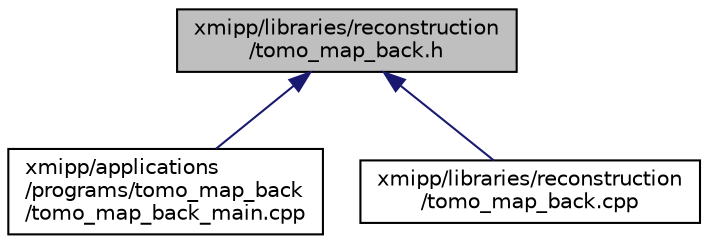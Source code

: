 digraph "xmipp/libraries/reconstruction/tomo_map_back.h"
{
  edge [fontname="Helvetica",fontsize="10",labelfontname="Helvetica",labelfontsize="10"];
  node [fontname="Helvetica",fontsize="10",shape=record];
  Node70 [label="xmipp/libraries/reconstruction\l/tomo_map_back.h",height=0.2,width=0.4,color="black", fillcolor="grey75", style="filled", fontcolor="black"];
  Node70 -> Node71 [dir="back",color="midnightblue",fontsize="10",style="solid",fontname="Helvetica"];
  Node71 [label="xmipp/applications\l/programs/tomo_map_back\l/tomo_map_back_main.cpp",height=0.2,width=0.4,color="black", fillcolor="white", style="filled",URL="$tomo__map__back__main_8cpp.html"];
  Node70 -> Node72 [dir="back",color="midnightblue",fontsize="10",style="solid",fontname="Helvetica"];
  Node72 [label="xmipp/libraries/reconstruction\l/tomo_map_back.cpp",height=0.2,width=0.4,color="black", fillcolor="white", style="filled",URL="$tomo__map__back_8cpp.html"];
}
